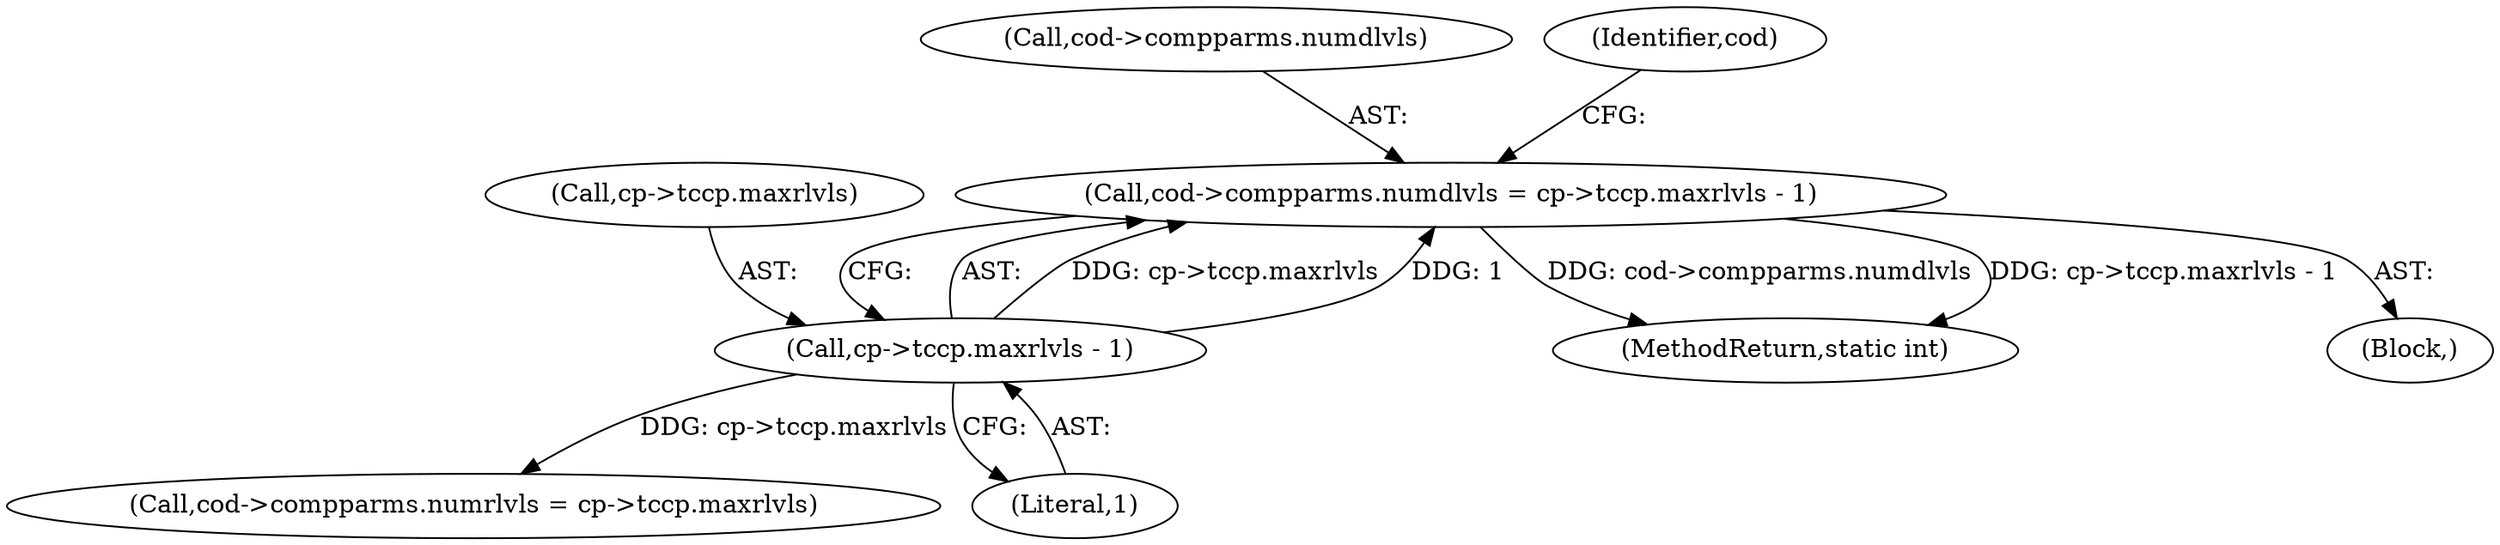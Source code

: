 digraph "0_jasper_d42b2388f7f8e0332c846675133acea151fc557a_38@pointer" {
"1000725" [label="(Call,cod->compparms.numdlvls = cp->tccp.maxrlvls - 1)"];
"1000731" [label="(Call,cp->tccp.maxrlvls - 1)"];
"1001187" [label="(MethodReturn,static int)"];
"1000738" [label="(Call,cod->compparms.numrlvls = cp->tccp.maxrlvls)"];
"1000726" [label="(Call,cod->compparms.numdlvls)"];
"1000106" [label="(Block,)"];
"1000731" [label="(Call,cp->tccp.maxrlvls - 1)"];
"1000741" [label="(Identifier,cod)"];
"1000737" [label="(Literal,1)"];
"1000732" [label="(Call,cp->tccp.maxrlvls)"];
"1000725" [label="(Call,cod->compparms.numdlvls = cp->tccp.maxrlvls - 1)"];
"1000725" -> "1000106"  [label="AST: "];
"1000725" -> "1000731"  [label="CFG: "];
"1000726" -> "1000725"  [label="AST: "];
"1000731" -> "1000725"  [label="AST: "];
"1000741" -> "1000725"  [label="CFG: "];
"1000725" -> "1001187"  [label="DDG: cp->tccp.maxrlvls - 1"];
"1000725" -> "1001187"  [label="DDG: cod->compparms.numdlvls"];
"1000731" -> "1000725"  [label="DDG: cp->tccp.maxrlvls"];
"1000731" -> "1000725"  [label="DDG: 1"];
"1000731" -> "1000737"  [label="CFG: "];
"1000732" -> "1000731"  [label="AST: "];
"1000737" -> "1000731"  [label="AST: "];
"1000731" -> "1000738"  [label="DDG: cp->tccp.maxrlvls"];
}
